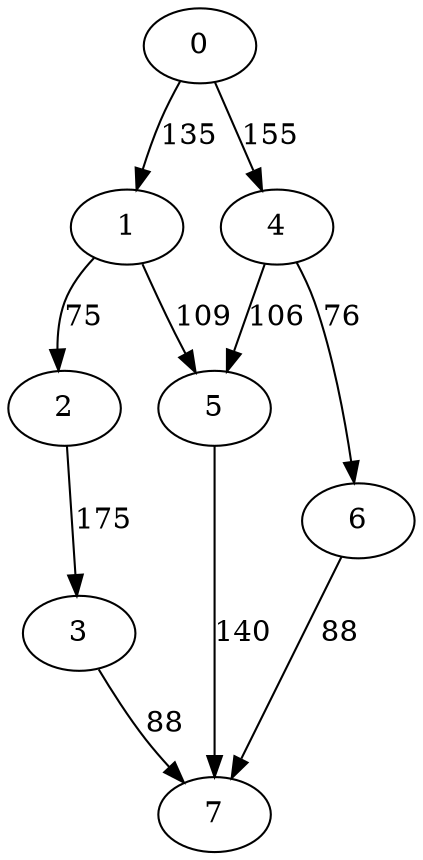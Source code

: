 digraph t10p2r7_6 {
0 -> 1 [ label = 135 ];
0 -> 4 [ label = 155 ];
1 -> 2 [ label = 75 ];
1 -> 5 [ label = 109 ];
2 -> 3 [ label = 175 ];
3 -> 7 [ label = 88 ];
4 -> 5 [ label = 106 ];
4 -> 6 [ label = 76 ];
5 -> 7 [ label = 140 ];
6 -> 7 [ label = 88 ];
 }

